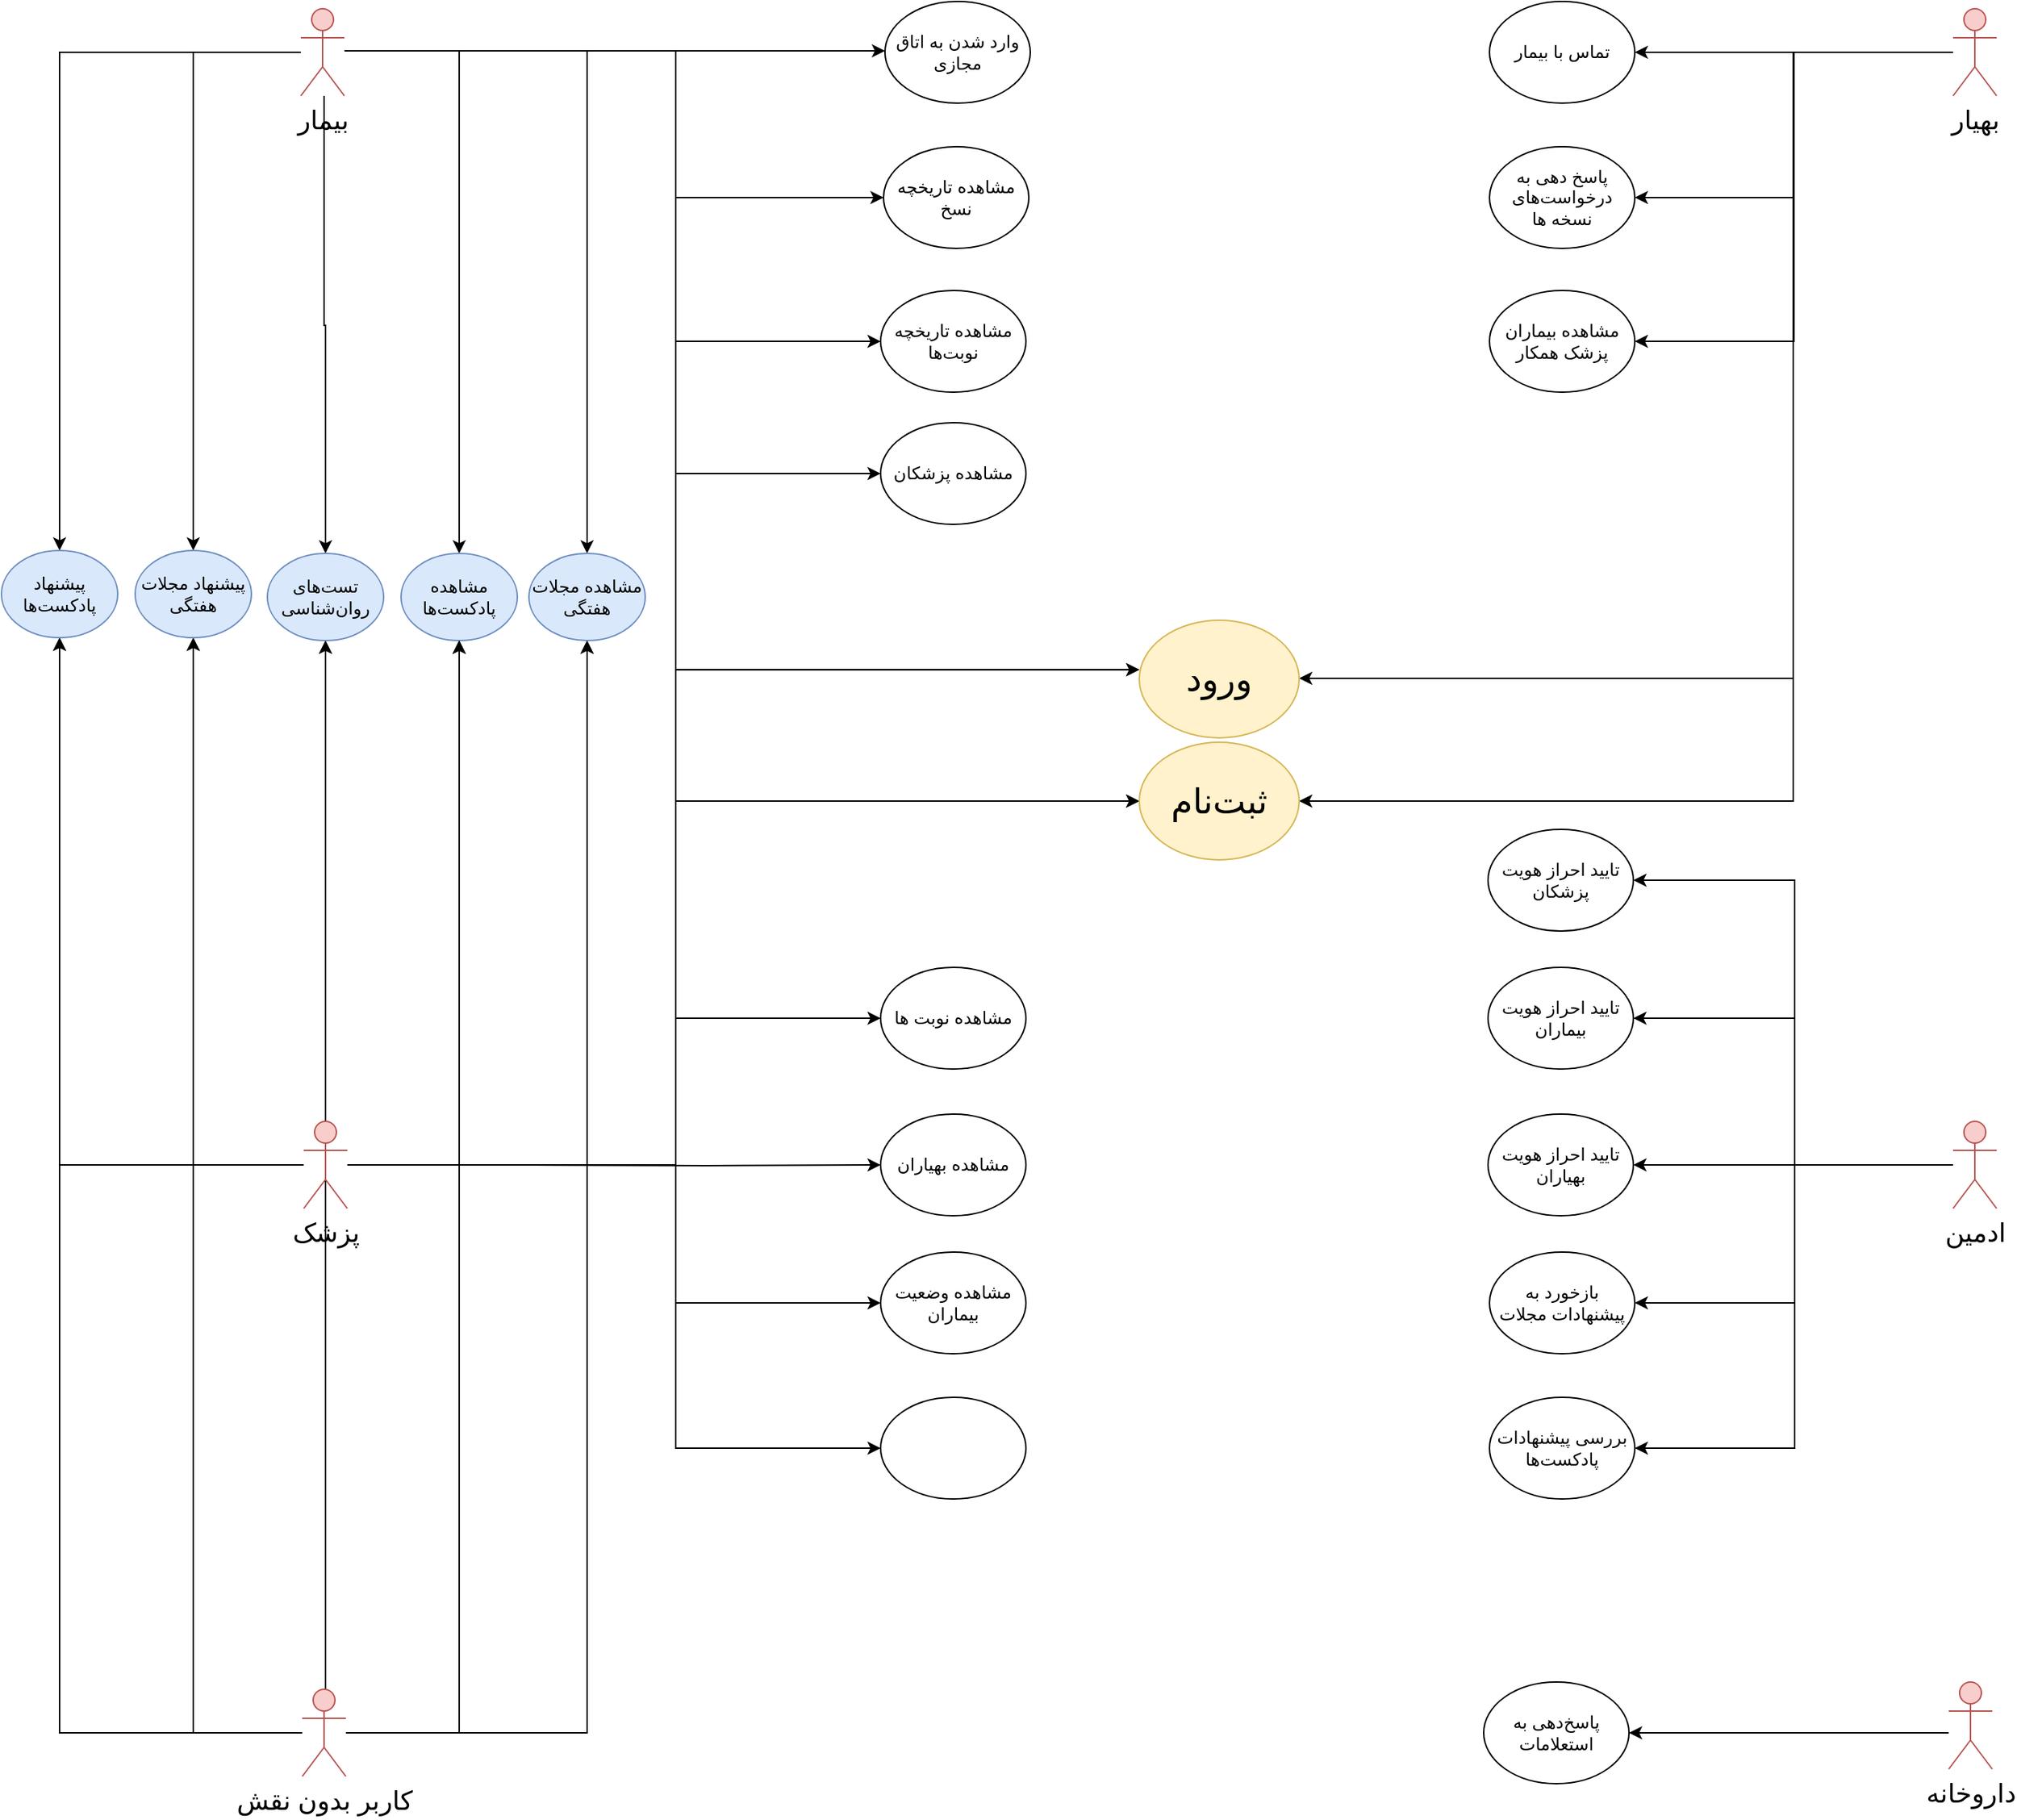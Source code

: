 <mxfile version="21.6.1" type="device">
  <diagram name="Page-1" id="OMOO0wik2GhvrRnTk124">
    <mxGraphModel dx="1078" dy="1068" grid="0" gridSize="10" guides="1" tooltips="1" connect="1" arrows="1" fold="1" page="1" pageScale="1" pageWidth="850" pageHeight="1100" math="0" shadow="0">
      <root>
        <mxCell id="0" />
        <mxCell id="1" parent="0" />
        <mxCell id="E_U3ZrAv65UTmHDy5v_b-16" style="edgeStyle=orthogonalEdgeStyle;rounded=0;orthogonalLoop=1;jettySize=auto;html=1;entryX=0;entryY=0.5;entryDx=0;entryDy=0;" parent="1" target="E_U3ZrAv65UTmHDy5v_b-9" edge="1">
          <mxGeometry relative="1" as="geometry">
            <mxPoint x="412.0" y="831" as="sourcePoint" />
          </mxGeometry>
        </mxCell>
        <mxCell id="E_U3ZrAv65UTmHDy5v_b-17" style="edgeStyle=orthogonalEdgeStyle;rounded=0;orthogonalLoop=1;jettySize=auto;html=1;entryX=0;entryY=0.5;entryDx=0;entryDy=0;" parent="1" target="E_U3ZrAv65UTmHDy5v_b-11" edge="1">
          <mxGeometry relative="1" as="geometry">
            <mxPoint x="642" y="941" as="targetPoint" />
            <Array as="points">
              <mxPoint x="512" y="831" />
              <mxPoint x="512" y="926" />
            </Array>
            <mxPoint x="412.0" y="831" as="sourcePoint" />
          </mxGeometry>
        </mxCell>
        <mxCell id="E_U3ZrAv65UTmHDy5v_b-18" style="edgeStyle=orthogonalEdgeStyle;rounded=0;orthogonalLoop=1;jettySize=auto;html=1;entryX=0;entryY=0.5;entryDx=0;entryDy=0;" parent="1" target="E_U3ZrAv65UTmHDy5v_b-14" edge="1">
          <mxGeometry relative="1" as="geometry">
            <mxPoint x="412" y="831" as="sourcePoint" />
            <Array as="points">
              <mxPoint x="512" y="831" />
              <mxPoint x="512" y="730" />
            </Array>
          </mxGeometry>
        </mxCell>
        <mxCell id="E_U3ZrAv65UTmHDy5v_b-20" style="edgeStyle=orthogonalEdgeStyle;rounded=0;orthogonalLoop=1;jettySize=auto;html=1;entryX=0;entryY=0.5;entryDx=0;entryDy=0;" parent="1" target="E_U3ZrAv65UTmHDy5v_b-12" edge="1">
          <mxGeometry relative="1" as="geometry">
            <mxPoint x="642" y="1031" as="targetPoint" />
            <Array as="points">
              <mxPoint x="512" y="831" />
              <mxPoint x="512" y="1026" />
            </Array>
            <mxPoint x="412.0" y="831" as="sourcePoint" />
          </mxGeometry>
        </mxCell>
        <mxCell id="e7bG2LwuoJVLi59D_Vid-3" style="edgeStyle=orthogonalEdgeStyle;rounded=0;orthogonalLoop=1;jettySize=auto;html=1;" parent="1" source="E_U3ZrAv65UTmHDy5v_b-1" edge="1">
          <mxGeometry relative="1" as="geometry">
            <mxPoint x="831" y="490" as="targetPoint" />
            <Array as="points">
              <mxPoint x="512" y="831" />
              <mxPoint x="512" y="490" />
            </Array>
          </mxGeometry>
        </mxCell>
        <mxCell id="e7bG2LwuoJVLi59D_Vid-15" style="edgeStyle=orthogonalEdgeStyle;rounded=0;orthogonalLoop=1;jettySize=auto;html=1;entryX=0.5;entryY=1;entryDx=0;entryDy=0;" parent="1" source="E_U3ZrAv65UTmHDy5v_b-1" target="e7bG2LwuoJVLi59D_Vid-10" edge="1">
          <mxGeometry relative="1" as="geometry">
            <Array as="points">
              <mxPoint x="363" y="831" />
            </Array>
          </mxGeometry>
        </mxCell>
        <mxCell id="e7bG2LwuoJVLi59D_Vid-16" style="edgeStyle=orthogonalEdgeStyle;rounded=0;orthogonalLoop=1;jettySize=auto;html=1;entryX=0.5;entryY=1;entryDx=0;entryDy=0;" parent="1" source="E_U3ZrAv65UTmHDy5v_b-1" target="e7bG2LwuoJVLi59D_Vid-11" edge="1">
          <mxGeometry relative="1" as="geometry">
            <Array as="points">
              <mxPoint x="271" y="718" />
              <mxPoint x="271" y="718" />
            </Array>
          </mxGeometry>
        </mxCell>
        <mxCell id="e7bG2LwuoJVLi59D_Vid-17" style="edgeStyle=orthogonalEdgeStyle;rounded=0;orthogonalLoop=1;jettySize=auto;html=1;entryX=0.5;entryY=1;entryDx=0;entryDy=0;" parent="1" source="E_U3ZrAv65UTmHDy5v_b-1" target="e7bG2LwuoJVLi59D_Vid-9" edge="1">
          <mxGeometry relative="1" as="geometry" />
        </mxCell>
        <mxCell id="ZNBmdPllxkPAaQYFwR1l-5" style="edgeStyle=orthogonalEdgeStyle;rounded=0;orthogonalLoop=1;jettySize=auto;html=1;entryX=0;entryY=0.5;entryDx=0;entryDy=0;" edge="1" parent="1" source="E_U3ZrAv65UTmHDy5v_b-1" target="ZNBmdPllxkPAaQYFwR1l-2">
          <mxGeometry relative="1" as="geometry">
            <Array as="points">
              <mxPoint x="512" y="831" />
              <mxPoint x="512" y="581" />
            </Array>
          </mxGeometry>
        </mxCell>
        <mxCell id="e7bG2LwuoJVLi59D_Vid-2" style="edgeStyle=orthogonalEdgeStyle;rounded=0;orthogonalLoop=1;jettySize=auto;html=1;entryX=0.001;entryY=0.421;entryDx=0;entryDy=0;entryPerimeter=0;" parent="1" source="E_U3ZrAv65UTmHDy5v_b-2" target="e7bG2LwuoJVLi59D_Vid-1" edge="1">
          <mxGeometry relative="1" as="geometry">
            <Array as="points">
              <mxPoint x="512" y="64" />
              <mxPoint x="512" y="490" />
            </Array>
          </mxGeometry>
        </mxCell>
        <mxCell id="e7bG2LwuoJVLi59D_Vid-12" style="edgeStyle=orthogonalEdgeStyle;rounded=0;orthogonalLoop=1;jettySize=auto;html=1;entryX=0.5;entryY=0;entryDx=0;entryDy=0;" parent="1" source="E_U3ZrAv65UTmHDy5v_b-2" target="e7bG2LwuoJVLi59D_Vid-9" edge="1">
          <mxGeometry relative="1" as="geometry">
            <Array as="points">
              <mxPoint x="451" y="64" />
            </Array>
          </mxGeometry>
        </mxCell>
        <mxCell id="e7bG2LwuoJVLi59D_Vid-13" style="edgeStyle=orthogonalEdgeStyle;rounded=0;orthogonalLoop=1;jettySize=auto;html=1;entryX=0.5;entryY=0;entryDx=0;entryDy=0;" parent="1" source="E_U3ZrAv65UTmHDy5v_b-2" target="e7bG2LwuoJVLi59D_Vid-10" edge="1">
          <mxGeometry relative="1" as="geometry">
            <Array as="points">
              <mxPoint x="363" y="64" />
            </Array>
          </mxGeometry>
        </mxCell>
        <mxCell id="e7bG2LwuoJVLi59D_Vid-14" style="edgeStyle=orthogonalEdgeStyle;rounded=0;orthogonalLoop=1;jettySize=auto;html=1;entryX=0.5;entryY=0;entryDx=0;entryDy=0;" parent="1" source="E_U3ZrAv65UTmHDy5v_b-2" target="e7bG2LwuoJVLi59D_Vid-11" edge="1">
          <mxGeometry relative="1" as="geometry">
            <Array as="points">
              <mxPoint x="270" y="253" />
              <mxPoint x="271" y="253" />
            </Array>
          </mxGeometry>
        </mxCell>
        <mxCell id="e7bG2LwuoJVLi59D_Vid-18" style="edgeStyle=orthogonalEdgeStyle;rounded=0;orthogonalLoop=1;jettySize=auto;html=1;" parent="1" source="E_U3ZrAv65UTmHDy5v_b-2" target="e7bG2LwuoJVLi59D_Vid-6" edge="1">
          <mxGeometry relative="1" as="geometry">
            <Array as="points">
              <mxPoint x="533" y="64" />
              <mxPoint x="533" y="64" />
            </Array>
          </mxGeometry>
        </mxCell>
        <mxCell id="e7bG2LwuoJVLi59D_Vid-19" style="edgeStyle=orthogonalEdgeStyle;rounded=0;orthogonalLoop=1;jettySize=auto;html=1;entryX=0;entryY=0.5;entryDx=0;entryDy=0;" parent="1" source="E_U3ZrAv65UTmHDy5v_b-2" target="e7bG2LwuoJVLi59D_Vid-7" edge="1">
          <mxGeometry relative="1" as="geometry">
            <Array as="points">
              <mxPoint x="512" y="64" />
              <mxPoint x="512" y="165" />
            </Array>
          </mxGeometry>
        </mxCell>
        <mxCell id="e7bG2LwuoJVLi59D_Vid-20" style="edgeStyle=orthogonalEdgeStyle;rounded=0;orthogonalLoop=1;jettySize=auto;html=1;entryX=0;entryY=0.5;entryDx=0;entryDy=0;" parent="1" target="e7bG2LwuoJVLi59D_Vid-8" edge="1" source="E_U3ZrAv65UTmHDy5v_b-2">
          <mxGeometry relative="1" as="geometry">
            <mxPoint x="409" y="65" as="sourcePoint" />
            <Array as="points">
              <mxPoint x="512" y="64" />
              <mxPoint x="512" y="264" />
            </Array>
          </mxGeometry>
        </mxCell>
        <mxCell id="e7bG2LwuoJVLi59D_Vid-23" style="edgeStyle=orthogonalEdgeStyle;rounded=0;orthogonalLoop=1;jettySize=auto;html=1;entryX=0;entryY=0.5;entryDx=0;entryDy=0;" parent="1" source="E_U3ZrAv65UTmHDy5v_b-2" target="e7bG2LwuoJVLi59D_Vid-21" edge="1">
          <mxGeometry relative="1" as="geometry">
            <Array as="points">
              <mxPoint x="512" y="64" />
              <mxPoint x="512" y="355" />
            </Array>
          </mxGeometry>
        </mxCell>
        <mxCell id="ZNBmdPllxkPAaQYFwR1l-3" style="edgeStyle=orthogonalEdgeStyle;rounded=0;orthogonalLoop=1;jettySize=auto;html=1;entryX=0;entryY=0.5;entryDx=0;entryDy=0;" edge="1" parent="1" source="E_U3ZrAv65UTmHDy5v_b-2" target="ZNBmdPllxkPAaQYFwR1l-2">
          <mxGeometry relative="1" as="geometry">
            <Array as="points">
              <mxPoint x="512" y="64" />
              <mxPoint x="512" y="581" />
            </Array>
          </mxGeometry>
        </mxCell>
        <mxCell id="ZNBmdPllxkPAaQYFwR1l-25" style="edgeStyle=orthogonalEdgeStyle;rounded=0;orthogonalLoop=1;jettySize=auto;html=1;entryX=0.5;entryY=0;entryDx=0;entryDy=0;" edge="1" parent="1" source="E_U3ZrAv65UTmHDy5v_b-2" target="ZNBmdPllxkPAaQYFwR1l-23">
          <mxGeometry relative="1" as="geometry" />
        </mxCell>
        <mxCell id="ZNBmdPllxkPAaQYFwR1l-26" style="edgeStyle=orthogonalEdgeStyle;rounded=0;orthogonalLoop=1;jettySize=auto;html=1;entryX=0.5;entryY=0;entryDx=0;entryDy=0;" edge="1" parent="1" source="E_U3ZrAv65UTmHDy5v_b-2" target="ZNBmdPllxkPAaQYFwR1l-24">
          <mxGeometry relative="1" as="geometry" />
        </mxCell>
        <mxCell id="E_U3ZrAv65UTmHDy5v_b-2" value="&lt;font style=&quot;font-size: 18px;&quot;&gt;بیمار&lt;/font&gt;" style="shape=umlActor;verticalLabelPosition=bottom;verticalAlign=top;html=1;outlineConnect=0;fillColor=#f8cecc;strokeColor=#b85450;" parent="1" vertex="1">
          <mxGeometry x="254" y="35" width="30" height="60" as="geometry" />
        </mxCell>
        <mxCell id="e7bG2LwuoJVLi59D_Vid-5" style="edgeStyle=orthogonalEdgeStyle;rounded=0;orthogonalLoop=1;jettySize=auto;html=1;" parent="1" source="E_U3ZrAv65UTmHDy5v_b-5" target="e7bG2LwuoJVLi59D_Vid-1" edge="1">
          <mxGeometry relative="1" as="geometry">
            <Array as="points">
              <mxPoint x="1281" y="65" />
              <mxPoint x="1281" y="496" />
            </Array>
            <mxPoint x="942" y="494" as="targetPoint" />
          </mxGeometry>
        </mxCell>
        <mxCell id="e7bG2LwuoJVLi59D_Vid-26" style="edgeStyle=orthogonalEdgeStyle;rounded=0;orthogonalLoop=1;jettySize=auto;html=1;entryX=1;entryY=0.5;entryDx=0;entryDy=0;" parent="1" source="E_U3ZrAv65UTmHDy5v_b-5" target="e7bG2LwuoJVLi59D_Vid-25" edge="1">
          <mxGeometry relative="1" as="geometry" />
        </mxCell>
        <mxCell id="e7bG2LwuoJVLi59D_Vid-27" style="edgeStyle=orthogonalEdgeStyle;rounded=0;orthogonalLoop=1;jettySize=auto;html=1;entryX=1;entryY=0.5;entryDx=0;entryDy=0;" parent="1" source="E_U3ZrAv65UTmHDy5v_b-5" target="E_U3ZrAv65UTmHDy5v_b-8" edge="1">
          <mxGeometry relative="1" as="geometry" />
        </mxCell>
        <mxCell id="e7bG2LwuoJVLi59D_Vid-32" style="edgeStyle=orthogonalEdgeStyle;rounded=0;orthogonalLoop=1;jettySize=auto;html=1;entryX=1;entryY=0.5;entryDx=0;entryDy=0;" parent="1" source="E_U3ZrAv65UTmHDy5v_b-5" target="e7bG2LwuoJVLi59D_Vid-31" edge="1">
          <mxGeometry relative="1" as="geometry" />
        </mxCell>
        <mxCell id="ZNBmdPllxkPAaQYFwR1l-4" style="edgeStyle=orthogonalEdgeStyle;rounded=0;orthogonalLoop=1;jettySize=auto;html=1;entryX=1;entryY=0.5;entryDx=0;entryDy=0;" edge="1" parent="1" source="E_U3ZrAv65UTmHDy5v_b-5" target="ZNBmdPllxkPAaQYFwR1l-2">
          <mxGeometry relative="1" as="geometry">
            <Array as="points">
              <mxPoint x="1281" y="65" />
              <mxPoint x="1281" y="581" />
            </Array>
          </mxGeometry>
        </mxCell>
        <mxCell id="E_U3ZrAv65UTmHDy5v_b-5" value="&lt;font style=&quot;font-size: 18px;&quot;&gt;بهیار&lt;/font&gt;" style="shape=umlActor;verticalLabelPosition=bottom;verticalAlign=top;html=1;outlineConnect=0;fillColor=#f8cecc;strokeColor=#b85450;" parent="1" vertex="1">
          <mxGeometry x="1391" y="35" width="30" height="60" as="geometry" />
        </mxCell>
        <mxCell id="e7bG2LwuoJVLi59D_Vid-29" style="edgeStyle=orthogonalEdgeStyle;rounded=0;orthogonalLoop=1;jettySize=auto;html=1;entryX=1;entryY=0.5;entryDx=0;entryDy=0;" parent="1" source="E_U3ZrAv65UTmHDy5v_b-7" target="e7bG2LwuoJVLi59D_Vid-28" edge="1">
          <mxGeometry relative="1" as="geometry">
            <Array as="points">
              <mxPoint x="1328" y="1222" />
              <mxPoint x="1328" y="1222" />
            </Array>
          </mxGeometry>
        </mxCell>
        <mxCell id="E_U3ZrAv65UTmHDy5v_b-7" value="&lt;font style=&quot;font-size: 18px;&quot;&gt;داروخانه&lt;/font&gt;" style="shape=umlActor;verticalLabelPosition=bottom;verticalAlign=top;html=1;outlineConnect=0;fillColor=#f8cecc;strokeColor=#b85450;" parent="1" vertex="1">
          <mxGeometry x="1388" y="1187" width="30" height="60" as="geometry" />
        </mxCell>
        <mxCell id="E_U3ZrAv65UTmHDy5v_b-8" value="پاسخ دهی به درخواست‌های نسخه ها" style="ellipse;whiteSpace=wrap;html=1;" parent="1" vertex="1">
          <mxGeometry x="1072" y="130" width="100" height="70" as="geometry" />
        </mxCell>
        <mxCell id="E_U3ZrAv65UTmHDy5v_b-9" value="مشاهده بهیاران" style="ellipse;whiteSpace=wrap;html=1;" parent="1" vertex="1">
          <mxGeometry x="653" y="796" width="100" height="70" as="geometry" />
        </mxCell>
        <mxCell id="E_U3ZrAv65UTmHDy5v_b-11" value="مشاهده وضعیت بیماران" style="ellipse;whiteSpace=wrap;html=1;" parent="1" vertex="1">
          <mxGeometry x="653" y="891" width="100" height="70" as="geometry" />
        </mxCell>
        <mxCell id="E_U3ZrAv65UTmHDy5v_b-12" value="" style="ellipse;whiteSpace=wrap;html=1;" parent="1" vertex="1">
          <mxGeometry x="653" y="991" width="100" height="70" as="geometry" />
        </mxCell>
        <mxCell id="E_U3ZrAv65UTmHDy5v_b-14" value="مشاهده نوبت ها" style="ellipse;whiteSpace=wrap;html=1;" parent="1" vertex="1">
          <mxGeometry x="653" y="695" width="100" height="70" as="geometry" />
        </mxCell>
        <mxCell id="e7bG2LwuoJVLi59D_Vid-1" value="&lt;font style=&quot;font-size: 24px;&quot;&gt;ورود&lt;/font&gt;" style="ellipse;whiteSpace=wrap;html=1;fillColor=#fff2cc;strokeColor=#d6b656;" parent="1" vertex="1">
          <mxGeometry x="831" y="456" width="110" height="81" as="geometry" />
        </mxCell>
        <mxCell id="e7bG2LwuoJVLi59D_Vid-6" value="وارد شدن به اتاق مجازی" style="ellipse;whiteSpace=wrap;html=1;" parent="1" vertex="1">
          <mxGeometry x="656" y="30" width="100" height="70" as="geometry" />
        </mxCell>
        <mxCell id="e7bG2LwuoJVLi59D_Vid-7" value="مشاهده تاریخچه نسخ" style="ellipse;whiteSpace=wrap;html=1;" parent="1" vertex="1">
          <mxGeometry x="655" y="130" width="100" height="70" as="geometry" />
        </mxCell>
        <mxCell id="e7bG2LwuoJVLi59D_Vid-8" value="مشاهده تاریخچه نوبت‌ها" style="ellipse;whiteSpace=wrap;html=1;" parent="1" vertex="1">
          <mxGeometry x="653" y="229" width="100" height="70" as="geometry" />
        </mxCell>
        <mxCell id="e7bG2LwuoJVLi59D_Vid-9" value="مشاهده مجلات هفتگی" style="ellipse;whiteSpace=wrap;html=1;fillColor=#dae8fc;strokeColor=#6c8ebf;" parent="1" vertex="1">
          <mxGeometry x="411" y="410" width="80" height="60" as="geometry" />
        </mxCell>
        <mxCell id="e7bG2LwuoJVLi59D_Vid-10" value="مشاهده پادکست‌ها" style="ellipse;whiteSpace=wrap;html=1;fillColor=#dae8fc;strokeColor=#6c8ebf;" parent="1" vertex="1">
          <mxGeometry x="323" y="410" width="80" height="60" as="geometry" />
        </mxCell>
        <mxCell id="e7bG2LwuoJVLi59D_Vid-11" value="تست‌های روان‌شناسی" style="ellipse;whiteSpace=wrap;html=1;fillColor=#dae8fc;strokeColor=#6c8ebf;" parent="1" vertex="1">
          <mxGeometry x="231" y="410" width="80" height="60" as="geometry" />
        </mxCell>
        <mxCell id="e7bG2LwuoJVLi59D_Vid-21" value="مشاهده پزشکان" style="ellipse;whiteSpace=wrap;html=1;" parent="1" vertex="1">
          <mxGeometry x="653" y="320" width="100" height="70" as="geometry" />
        </mxCell>
        <mxCell id="e7bG2LwuoJVLi59D_Vid-25" value="تماس با بیمار" style="ellipse;whiteSpace=wrap;html=1;" parent="1" vertex="1">
          <mxGeometry x="1072" y="30" width="100" height="70" as="geometry" />
        </mxCell>
        <mxCell id="e7bG2LwuoJVLi59D_Vid-28" value="پاسخ‌دهی به استعلامات" style="ellipse;whiteSpace=wrap;html=1;" parent="1" vertex="1">
          <mxGeometry x="1068" y="1187" width="100" height="70" as="geometry" />
        </mxCell>
        <mxCell id="e7bG2LwuoJVLi59D_Vid-31" value="مشاهده بیماران پزشک همکار" style="ellipse;whiteSpace=wrap;html=1;" parent="1" vertex="1">
          <mxGeometry x="1072" y="229" width="100" height="70" as="geometry" />
        </mxCell>
        <mxCell id="ZNBmdPllxkPAaQYFwR1l-2" value="&lt;font style=&quot;font-size: 24px;&quot;&gt;ثبت‌نام&lt;/font&gt;" style="ellipse;whiteSpace=wrap;html=1;fillColor=#fff2cc;strokeColor=#d6b656;" vertex="1" parent="1">
          <mxGeometry x="831" y="540" width="110" height="81" as="geometry" />
        </mxCell>
        <mxCell id="ZNBmdPllxkPAaQYFwR1l-16" style="edgeStyle=orthogonalEdgeStyle;rounded=0;orthogonalLoop=1;jettySize=auto;html=1;entryX=1;entryY=0.5;entryDx=0;entryDy=0;" edge="1" parent="1" source="ZNBmdPllxkPAaQYFwR1l-6" target="ZNBmdPllxkPAaQYFwR1l-12">
          <mxGeometry relative="1" as="geometry">
            <Array as="points">
              <mxPoint x="1282" y="831" />
              <mxPoint x="1282" y="635" />
            </Array>
          </mxGeometry>
        </mxCell>
        <mxCell id="ZNBmdPllxkPAaQYFwR1l-17" style="edgeStyle=orthogonalEdgeStyle;rounded=0;orthogonalLoop=1;jettySize=auto;html=1;entryX=1;entryY=0.5;entryDx=0;entryDy=0;" edge="1" parent="1" source="ZNBmdPllxkPAaQYFwR1l-6" target="ZNBmdPllxkPAaQYFwR1l-13">
          <mxGeometry relative="1" as="geometry">
            <Array as="points">
              <mxPoint x="1282" y="831" />
              <mxPoint x="1282" y="730" />
            </Array>
          </mxGeometry>
        </mxCell>
        <mxCell id="ZNBmdPllxkPAaQYFwR1l-18" style="edgeStyle=orthogonalEdgeStyle;rounded=0;orthogonalLoop=1;jettySize=auto;html=1;entryX=1;entryY=0.5;entryDx=0;entryDy=0;" edge="1" parent="1" source="ZNBmdPllxkPAaQYFwR1l-6" target="ZNBmdPllxkPAaQYFwR1l-14">
          <mxGeometry relative="1" as="geometry">
            <Array as="points">
              <mxPoint x="1337" y="831" />
              <mxPoint x="1337" y="831" />
            </Array>
          </mxGeometry>
        </mxCell>
        <mxCell id="ZNBmdPllxkPAaQYFwR1l-19" style="edgeStyle=orthogonalEdgeStyle;rounded=0;orthogonalLoop=1;jettySize=auto;html=1;entryX=1;entryY=0.5;entryDx=0;entryDy=0;" edge="1" parent="1" source="ZNBmdPllxkPAaQYFwR1l-6" target="ZNBmdPllxkPAaQYFwR1l-15">
          <mxGeometry relative="1" as="geometry">
            <Array as="points">
              <mxPoint x="1282" y="831" />
              <mxPoint x="1282" y="926" />
            </Array>
          </mxGeometry>
        </mxCell>
        <mxCell id="ZNBmdPllxkPAaQYFwR1l-21" style="edgeStyle=orthogonalEdgeStyle;rounded=0;orthogonalLoop=1;jettySize=auto;html=1;entryX=1;entryY=0.5;entryDx=0;entryDy=0;" edge="1" parent="1" source="ZNBmdPllxkPAaQYFwR1l-6" target="ZNBmdPllxkPAaQYFwR1l-20">
          <mxGeometry relative="1" as="geometry">
            <Array as="points">
              <mxPoint x="1282" y="831" />
              <mxPoint x="1282" y="1026" />
            </Array>
          </mxGeometry>
        </mxCell>
        <mxCell id="ZNBmdPllxkPAaQYFwR1l-6" value="&lt;font style=&quot;font-size: 18px;&quot;&gt;ادمین&lt;/font&gt;" style="shape=umlActor;verticalLabelPosition=bottom;verticalAlign=top;html=1;outlineConnect=0;fillColor=#f8cecc;strokeColor=#b85450;" vertex="1" parent="1">
          <mxGeometry x="1391" y="801" width="30" height="60" as="geometry" />
        </mxCell>
        <mxCell id="ZNBmdPllxkPAaQYFwR1l-8" style="edgeStyle=orthogonalEdgeStyle;rounded=0;orthogonalLoop=1;jettySize=auto;html=1;entryX=0.5;entryY=1;entryDx=0;entryDy=0;" edge="1" parent="1" source="ZNBmdPllxkPAaQYFwR1l-7" target="e7bG2LwuoJVLi59D_Vid-11">
          <mxGeometry relative="1" as="geometry">
            <Array as="points">
              <mxPoint x="271" y="1011" />
              <mxPoint x="271" y="1011" />
            </Array>
          </mxGeometry>
        </mxCell>
        <mxCell id="ZNBmdPllxkPAaQYFwR1l-10" style="edgeStyle=orthogonalEdgeStyle;rounded=0;orthogonalLoop=1;jettySize=auto;html=1;entryX=0.5;entryY=1;entryDx=0;entryDy=0;" edge="1" parent="1" source="E_U3ZrAv65UTmHDy5v_b-1" target="e7bG2LwuoJVLi59D_Vid-10">
          <mxGeometry relative="1" as="geometry">
            <Array as="points" />
          </mxGeometry>
        </mxCell>
        <mxCell id="ZNBmdPllxkPAaQYFwR1l-11" style="edgeStyle=orthogonalEdgeStyle;rounded=0;orthogonalLoop=1;jettySize=auto;html=1;entryX=0.5;entryY=1;entryDx=0;entryDy=0;" edge="1" parent="1" source="ZNBmdPllxkPAaQYFwR1l-7" target="e7bG2LwuoJVLi59D_Vid-9">
          <mxGeometry relative="1" as="geometry" />
        </mxCell>
        <mxCell id="ZNBmdPllxkPAaQYFwR1l-29" style="edgeStyle=orthogonalEdgeStyle;rounded=0;orthogonalLoop=1;jettySize=auto;html=1;entryX=0.5;entryY=1;entryDx=0;entryDy=0;" edge="1" parent="1" source="ZNBmdPllxkPAaQYFwR1l-7" target="ZNBmdPllxkPAaQYFwR1l-23">
          <mxGeometry relative="1" as="geometry" />
        </mxCell>
        <mxCell id="ZNBmdPllxkPAaQYFwR1l-31" style="edgeStyle=orthogonalEdgeStyle;rounded=0;orthogonalLoop=1;jettySize=auto;html=1;entryX=0.5;entryY=1;entryDx=0;entryDy=0;" edge="1" parent="1" source="ZNBmdPllxkPAaQYFwR1l-7" target="ZNBmdPllxkPAaQYFwR1l-24">
          <mxGeometry relative="1" as="geometry" />
        </mxCell>
        <mxCell id="ZNBmdPllxkPAaQYFwR1l-7" value="&lt;span style=&quot;font-size: 18px;&quot;&gt;کاربر بدون نقش&lt;/span&gt;" style="shape=umlActor;verticalLabelPosition=bottom;verticalAlign=top;html=1;outlineConnect=0;fillColor=#f8cecc;strokeColor=#b85450;" vertex="1" parent="1">
          <mxGeometry x="255" y="1192" width="30" height="60" as="geometry" />
        </mxCell>
        <mxCell id="ZNBmdPllxkPAaQYFwR1l-12" value="تایید احراز هویت پزشکان" style="ellipse;whiteSpace=wrap;html=1;" vertex="1" parent="1">
          <mxGeometry x="1071" y="600" width="100" height="70" as="geometry" />
        </mxCell>
        <mxCell id="ZNBmdPllxkPAaQYFwR1l-13" value="تایید احراز هویت بیماران" style="ellipse;whiteSpace=wrap;html=1;" vertex="1" parent="1">
          <mxGeometry x="1071" y="695" width="100" height="70" as="geometry" />
        </mxCell>
        <mxCell id="ZNBmdPllxkPAaQYFwR1l-14" value="تایید احراز هویت بهیاران" style="ellipse;whiteSpace=wrap;html=1;" vertex="1" parent="1">
          <mxGeometry x="1071" y="796" width="100" height="70" as="geometry" />
        </mxCell>
        <mxCell id="ZNBmdPllxkPAaQYFwR1l-15" value="بازخورد به پیشنهادات مجلات" style="ellipse;whiteSpace=wrap;html=1;" vertex="1" parent="1">
          <mxGeometry x="1072" y="891" width="100" height="70" as="geometry" />
        </mxCell>
        <mxCell id="ZNBmdPllxkPAaQYFwR1l-20" value="بررسی پیشنهادات پادکست‌ها" style="ellipse;whiteSpace=wrap;html=1;" vertex="1" parent="1">
          <mxGeometry x="1072" y="991" width="100" height="70" as="geometry" />
        </mxCell>
        <mxCell id="ZNBmdPllxkPAaQYFwR1l-22" value="" style="edgeStyle=orthogonalEdgeStyle;rounded=0;orthogonalLoop=1;jettySize=auto;html=1;entryX=0.5;entryY=1;entryDx=0;entryDy=0;" edge="1" parent="1" source="ZNBmdPllxkPAaQYFwR1l-7" target="e7bG2LwuoJVLi59D_Vid-10">
          <mxGeometry relative="1" as="geometry">
            <mxPoint x="379" y="1222" as="sourcePoint" />
            <mxPoint x="363" y="470" as="targetPoint" />
            <Array as="points" />
          </mxGeometry>
        </mxCell>
        <mxCell id="ZNBmdPllxkPAaQYFwR1l-27" style="edgeStyle=orthogonalEdgeStyle;rounded=0;orthogonalLoop=1;jettySize=auto;html=1;entryX=0.5;entryY=1;entryDx=0;entryDy=0;" edge="1" parent="1" source="E_U3ZrAv65UTmHDy5v_b-1" target="ZNBmdPllxkPAaQYFwR1l-23">
          <mxGeometry relative="1" as="geometry" />
        </mxCell>
        <mxCell id="ZNBmdPllxkPAaQYFwR1l-28" style="edgeStyle=orthogonalEdgeStyle;rounded=0;orthogonalLoop=1;jettySize=auto;html=1;entryX=0.5;entryY=1;entryDx=0;entryDy=0;" edge="1" parent="1" source="E_U3ZrAv65UTmHDy5v_b-1" target="ZNBmdPllxkPAaQYFwR1l-24">
          <mxGeometry relative="1" as="geometry" />
        </mxCell>
        <mxCell id="E_U3ZrAv65UTmHDy5v_b-1" value="&lt;font style=&quot;font-size: 18px;&quot;&gt;پزشک&lt;/font&gt;" style="shape=umlActor;verticalLabelPosition=bottom;verticalAlign=top;html=1;outlineConnect=0;fillColor=#f8cecc;strokeColor=#b85450;" parent="1" vertex="1">
          <mxGeometry x="256" y="801" width="30" height="60" as="geometry" />
        </mxCell>
        <mxCell id="ZNBmdPllxkPAaQYFwR1l-23" value="پیشنهاد مجلات هفتگی" style="ellipse;whiteSpace=wrap;html=1;fillColor=#dae8fc;strokeColor=#6c8ebf;" vertex="1" parent="1">
          <mxGeometry x="140" y="408" width="80" height="60" as="geometry" />
        </mxCell>
        <mxCell id="ZNBmdPllxkPAaQYFwR1l-24" value="پیشنهاد پادکست‌ها" style="ellipse;whiteSpace=wrap;html=1;fillColor=#dae8fc;strokeColor=#6c8ebf;" vertex="1" parent="1">
          <mxGeometry x="48" y="408" width="80" height="60" as="geometry" />
        </mxCell>
      </root>
    </mxGraphModel>
  </diagram>
</mxfile>
